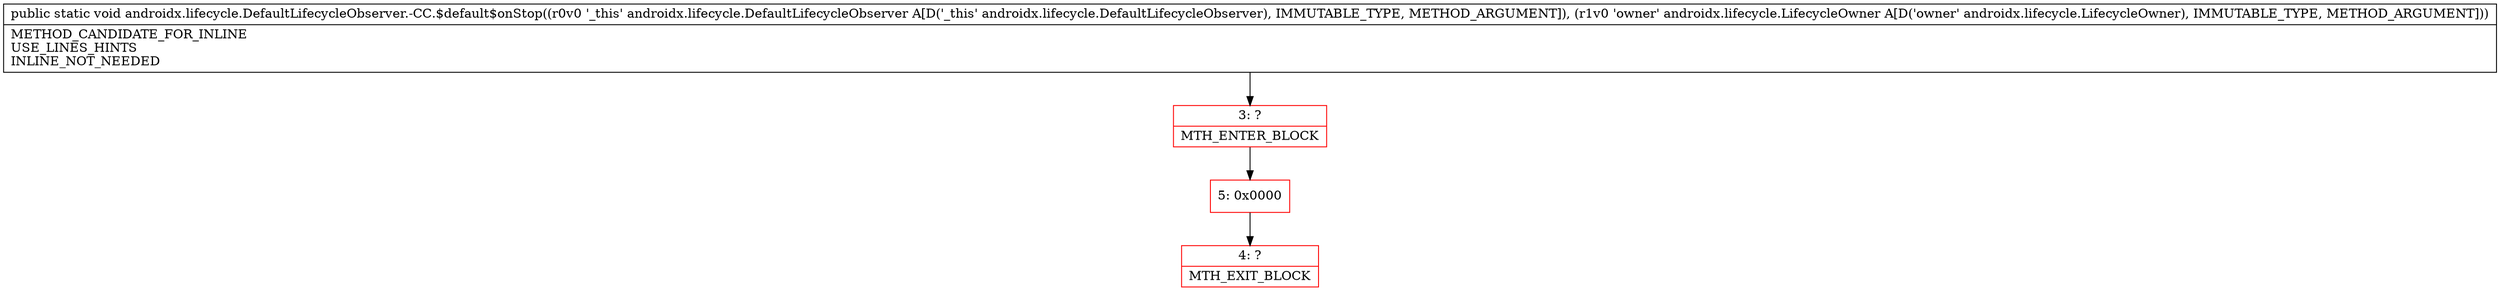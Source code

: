 digraph "CFG forandroidx.lifecycle.DefaultLifecycleObserver.\-CC.$default$onStop(Landroidx\/lifecycle\/DefaultLifecycleObserver;Landroidx\/lifecycle\/LifecycleOwner;)V" {
subgraph cluster_Region_1715626195 {
label = "R(0)";
node [shape=record,color=blue];
}
Node_3 [shape=record,color=red,label="{3\:\ ?|MTH_ENTER_BLOCK\l}"];
Node_5 [shape=record,color=red,label="{5\:\ 0x0000}"];
Node_4 [shape=record,color=red,label="{4\:\ ?|MTH_EXIT_BLOCK\l}"];
MethodNode[shape=record,label="{public static void androidx.lifecycle.DefaultLifecycleObserver.\-CC.$default$onStop((r0v0 '_this' androidx.lifecycle.DefaultLifecycleObserver A[D('_this' androidx.lifecycle.DefaultLifecycleObserver), IMMUTABLE_TYPE, METHOD_ARGUMENT]), (r1v0 'owner' androidx.lifecycle.LifecycleOwner A[D('owner' androidx.lifecycle.LifecycleOwner), IMMUTABLE_TYPE, METHOD_ARGUMENT]))  | METHOD_CANDIDATE_FOR_INLINE\lUSE_LINES_HINTS\lINLINE_NOT_NEEDED\l}"];
MethodNode -> Node_3;Node_3 -> Node_5;
Node_5 -> Node_4;
}

